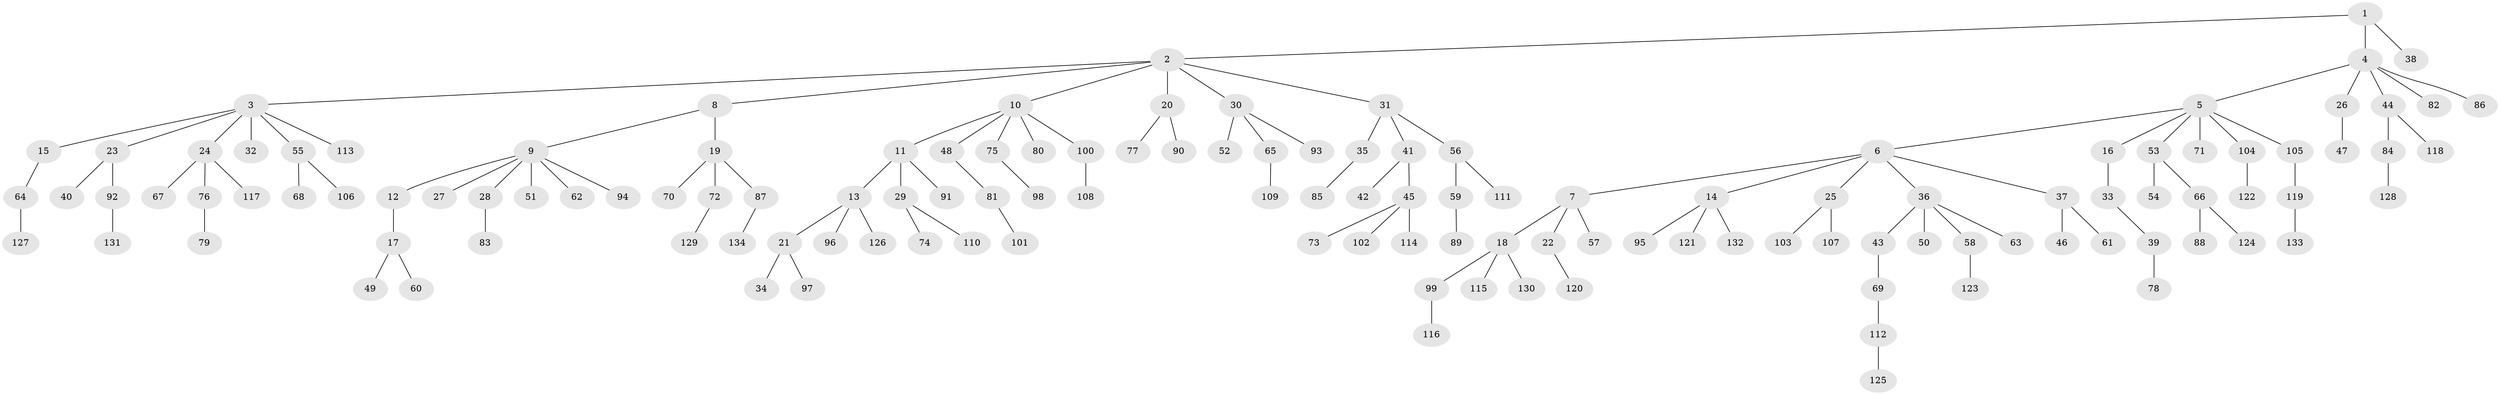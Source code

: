 // coarse degree distribution, {2: 0.3148148148148148, 6: 0.018518518518518517, 4: 0.07407407407407407, 5: 0.037037037037037035, 3: 0.09259259259259259, 1: 0.46296296296296297}
// Generated by graph-tools (version 1.1) at 2025/51/03/04/25 22:51:47]
// undirected, 134 vertices, 133 edges
graph export_dot {
  node [color=gray90,style=filled];
  1;
  2;
  3;
  4;
  5;
  6;
  7;
  8;
  9;
  10;
  11;
  12;
  13;
  14;
  15;
  16;
  17;
  18;
  19;
  20;
  21;
  22;
  23;
  24;
  25;
  26;
  27;
  28;
  29;
  30;
  31;
  32;
  33;
  34;
  35;
  36;
  37;
  38;
  39;
  40;
  41;
  42;
  43;
  44;
  45;
  46;
  47;
  48;
  49;
  50;
  51;
  52;
  53;
  54;
  55;
  56;
  57;
  58;
  59;
  60;
  61;
  62;
  63;
  64;
  65;
  66;
  67;
  68;
  69;
  70;
  71;
  72;
  73;
  74;
  75;
  76;
  77;
  78;
  79;
  80;
  81;
  82;
  83;
  84;
  85;
  86;
  87;
  88;
  89;
  90;
  91;
  92;
  93;
  94;
  95;
  96;
  97;
  98;
  99;
  100;
  101;
  102;
  103;
  104;
  105;
  106;
  107;
  108;
  109;
  110;
  111;
  112;
  113;
  114;
  115;
  116;
  117;
  118;
  119;
  120;
  121;
  122;
  123;
  124;
  125;
  126;
  127;
  128;
  129;
  130;
  131;
  132;
  133;
  134;
  1 -- 2;
  1 -- 4;
  1 -- 38;
  2 -- 3;
  2 -- 8;
  2 -- 10;
  2 -- 20;
  2 -- 30;
  2 -- 31;
  3 -- 15;
  3 -- 23;
  3 -- 24;
  3 -- 32;
  3 -- 55;
  3 -- 113;
  4 -- 5;
  4 -- 26;
  4 -- 44;
  4 -- 82;
  4 -- 86;
  5 -- 6;
  5 -- 16;
  5 -- 53;
  5 -- 71;
  5 -- 104;
  5 -- 105;
  6 -- 7;
  6 -- 14;
  6 -- 25;
  6 -- 36;
  6 -- 37;
  7 -- 18;
  7 -- 22;
  7 -- 57;
  8 -- 9;
  8 -- 19;
  9 -- 12;
  9 -- 27;
  9 -- 28;
  9 -- 51;
  9 -- 62;
  9 -- 94;
  10 -- 11;
  10 -- 48;
  10 -- 75;
  10 -- 80;
  10 -- 100;
  11 -- 13;
  11 -- 29;
  11 -- 91;
  12 -- 17;
  13 -- 21;
  13 -- 96;
  13 -- 126;
  14 -- 95;
  14 -- 121;
  14 -- 132;
  15 -- 64;
  16 -- 33;
  17 -- 49;
  17 -- 60;
  18 -- 99;
  18 -- 115;
  18 -- 130;
  19 -- 70;
  19 -- 72;
  19 -- 87;
  20 -- 77;
  20 -- 90;
  21 -- 34;
  21 -- 97;
  22 -- 120;
  23 -- 40;
  23 -- 92;
  24 -- 67;
  24 -- 76;
  24 -- 117;
  25 -- 103;
  25 -- 107;
  26 -- 47;
  28 -- 83;
  29 -- 74;
  29 -- 110;
  30 -- 52;
  30 -- 65;
  30 -- 93;
  31 -- 35;
  31 -- 41;
  31 -- 56;
  33 -- 39;
  35 -- 85;
  36 -- 43;
  36 -- 50;
  36 -- 58;
  36 -- 63;
  37 -- 46;
  37 -- 61;
  39 -- 78;
  41 -- 42;
  41 -- 45;
  43 -- 69;
  44 -- 84;
  44 -- 118;
  45 -- 73;
  45 -- 102;
  45 -- 114;
  48 -- 81;
  53 -- 54;
  53 -- 66;
  55 -- 68;
  55 -- 106;
  56 -- 59;
  56 -- 111;
  58 -- 123;
  59 -- 89;
  64 -- 127;
  65 -- 109;
  66 -- 88;
  66 -- 124;
  69 -- 112;
  72 -- 129;
  75 -- 98;
  76 -- 79;
  81 -- 101;
  84 -- 128;
  87 -- 134;
  92 -- 131;
  99 -- 116;
  100 -- 108;
  104 -- 122;
  105 -- 119;
  112 -- 125;
  119 -- 133;
}
